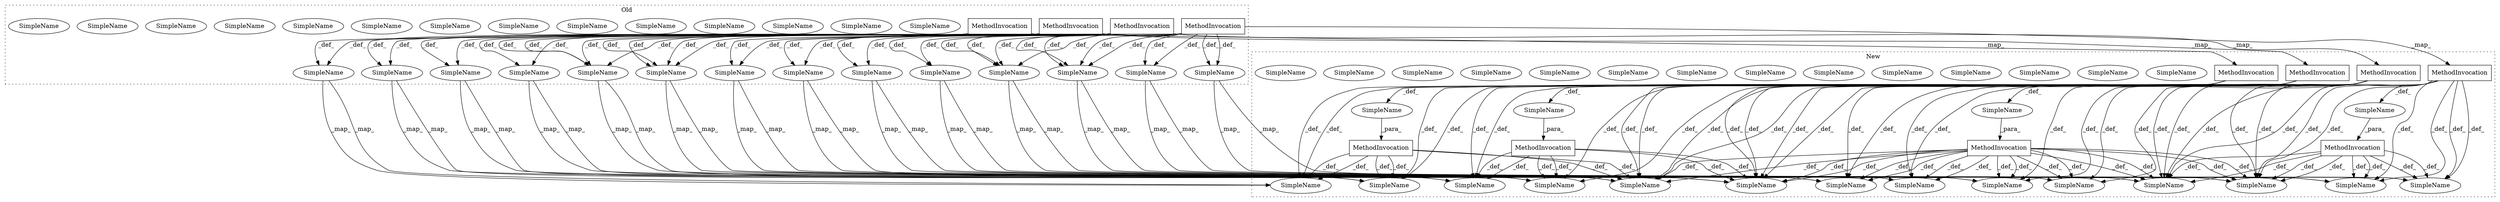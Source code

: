 digraph G {
subgraph cluster0 {
1 [label="MethodInvocation" a="32" s="13916,13959" l="16,1" shape="box"];
8 [label="MethodInvocation" a="32" s="14150,14189" l="16,1" shape="box"];
11 [label="MethodInvocation" a="32" s="14336,14379" l="16,1" shape="box"];
12 [label="MethodInvocation" a="32" s="13408,13438" l="7,1" shape="box"];
13 [label="SimpleName" a="42" s="14051" l="5" shape="ellipse"];
15 [label="SimpleName" a="42" s="14134" l="6" shape="ellipse"];
17 [label="SimpleName" a="42" s="14438" l="2" shape="ellipse"];
18 [label="SimpleName" a="42" s="14388" l="4" shape="ellipse"];
19 [label="SimpleName" a="42" s="13900" l="6" shape="ellipse"];
21 [label="SimpleName" a="42" s="14000" l="2" shape="ellipse"];
23 [label="SimpleName" a="42" s="14522" l="5" shape="ellipse"];
27 [label="SimpleName" a="42" s="14134" l="6" shape="ellipse"];
29 [label="SimpleName" a="42" s="14627" l="5" shape="ellipse"];
30 [label="SimpleName" a="42" s="14239" l="2" shape="ellipse"];
32 [label="SimpleName" a="42" s="14320" l="6" shape="ellipse"];
35 [label="SimpleName" a="42" s="13390" l="8" shape="ellipse"];
37 [label="SimpleName" a="42" s="13968" l="4" shape="ellipse"];
40 [label="SimpleName" a="42" s="14320" l="6" shape="ellipse"];
41 [label="SimpleName" a="42" s="14388" l="4" shape="ellipse"];
43 [label="SimpleName" a="42" s="13968" l="4" shape="ellipse"];
44 [label="SimpleName" a="42" s="14000" l="2" shape="ellipse"];
45 [label="SimpleName" a="42" s="14051" l="5" shape="ellipse"];
46 [label="SimpleName" a="42" s="14239" l="2" shape="ellipse"];
48 [label="SimpleName" a="42" s="13900" l="6" shape="ellipse"];
49 [label="SimpleName" a="42" s="14627" l="5" shape="ellipse"];
54 [label="SimpleName" a="42" s="14281" l="5" shape="ellipse"];
57 [label="SimpleName" a="42" s="14438" l="2" shape="ellipse"];
58 [label="SimpleName" a="42" s="14522" l="5" shape="ellipse"];
60 [label="SimpleName" a="42" s="14198" l="4" shape="ellipse"];
62 [label="SimpleName" a="42" s="14281" l="5" shape="ellipse"];
66 [label="SimpleName" a="42" s="13390" l="8" shape="ellipse"];
69 [label="SimpleName" a="42" s="14198" l="4" shape="ellipse"];
label = "Old";
style="dotted";
}
subgraph cluster1 {
2 [label="MethodInvocation" a="32" s="15036,15121" l="18,1" shape="box"];
3 [label="MethodInvocation" a="32" s="15063,15102" l="16,1" shape="box"];
4 [label="MethodInvocation" a="32" s="14765,14854" l="18,1" shape="box"];
5 [label="MethodInvocation" a="32" s="14247,14277" l="7,1" shape="box"];
6 [label="MethodInvocation" a="32" s="15259,15348" l="18,1" shape="box"];
7 [label="MethodInvocation" a="32" s="14224,14296" l="14,1" shape="box"];
9 [label="MethodInvocation" a="32" s="14792,14835" l="16,1" shape="box"];
10 [label="MethodInvocation" a="32" s="15286,15329" l="16,1" shape="box"];
14 [label="SimpleName" a="42" s="15171" l="2" shape="ellipse"];
16 [label="SimpleName" a="42" s="14758" l="6" shape="ellipse"];
20 [label="SimpleName" a="42" s="15407" l="2" shape="ellipse"];
22 [label="SimpleName" a="42" s="15252" l="6" shape="ellipse"];
24 [label="SimpleName" a="42" s="15029" l="6" shape="ellipse"];
25 [label="SimpleName" a="42" s="14895" l="2" shape="ellipse"];
26 [label="SimpleName" a="42" s="14215" l="8" shape="ellipse"];
28 [label="SimpleName" a="42" s="14895" l="2" shape="ellipse"];
31 [label="SimpleName" a="42" s="15213" l="5" shape="ellipse"];
33 [label="SimpleName" a="42" s="14215" l="8" shape="ellipse"];
34 [label="SimpleName" a="42" s="" l="" shape="ellipse"];
36 [label="SimpleName" a="42" s="15252" l="6" shape="ellipse"];
38 [label="SimpleName" a="42" s="15171" l="2" shape="ellipse"];
39 [label="SimpleName" a="42" s="15357" l="4" shape="ellipse"];
42 [label="SimpleName" a="42" s="14863" l="4" shape="ellipse"];
47 [label="SimpleName" a="42" s="15213" l="5" shape="ellipse"];
50 [label="SimpleName" a="42" s="15357" l="4" shape="ellipse"];
51 [label="SimpleName" a="42" s="15130" l="4" shape="ellipse"];
52 [label="SimpleName" a="42" s="14758" l="6" shape="ellipse"];
53 [label="SimpleName" a="42" s="15491" l="5" shape="ellipse"];
55 [label="SimpleName" a="42" s="15407" l="2" shape="ellipse"];
56 [label="SimpleName" a="42" s="15491" l="5" shape="ellipse"];
59 [label="SimpleName" a="42" s="15596" l="5" shape="ellipse"];
61 [label="SimpleName" a="42" s="" l="" shape="ellipse"];
63 [label="SimpleName" a="42" s="14946" l="5" shape="ellipse"];
64 [label="SimpleName" a="42" s="" l="" shape="ellipse"];
65 [label="SimpleName" a="42" s="14946" l="5" shape="ellipse"];
67 [label="SimpleName" a="42" s="15596" l="5" shape="ellipse"];
68 [label="SimpleName" a="42" s="" l="" shape="ellipse"];
70 [label="SimpleName" a="42" s="15029" l="6" shape="ellipse"];
71 [label="SimpleName" a="42" s="15130" l="4" shape="ellipse"];
72 [label="SimpleName" a="42" s="14863" l="4" shape="ellipse"];
label = "New";
style="dotted";
}
1 -> 44 [label="_def_"];
1 -> 45 [label="_def_"];
1 -> 19 [label="_def_"];
1 -> 19 [label="_def_"];
1 -> 44 [label="_def_"];
1 -> 45 [label="_def_"];
1 -> 9 [label="_map_"];
2 -> 38 [label="_def_"];
2 -> 70 [label="_def_"];
2 -> 38 [label="_def_"];
2 -> 31 [label="_def_"];
2 -> 31 [label="_def_"];
2 -> 70 [label="_def_"];
3 -> 31 [label="_def_"];
3 -> 31 [label="_def_"];
3 -> 38 [label="_def_"];
3 -> 38 [label="_def_"];
3 -> 70 [label="_def_"];
3 -> 70 [label="_def_"];
3 -> 64 [label="_def_"];
4 -> 25 [label="_def_"];
4 -> 65 [label="_def_"];
4 -> 25 [label="_def_"];
4 -> 52 [label="_def_"];
4 -> 52 [label="_def_"];
4 -> 65 [label="_def_"];
5 -> 50 [label="_def_"];
5 -> 31 [label="_def_"];
5 -> 65 [label="_def_"];
5 -> 59 [label="_def_"];
5 -> 51 [label="_def_"];
5 -> 31 [label="_def_"];
5 -> 53 [label="_def_"];
5 -> 26 [label="_def_"];
5 -> 51 [label="_def_"];
5 -> 59 [label="_def_"];
5 -> 72 [label="_def_"];
5 -> 61 [label="_def_"];
5 -> 72 [label="_def_"];
5 -> 50 [label="_def_"];
5 -> 65 [label="_def_"];
5 -> 26 [label="_def_"];
5 -> 53 [label="_def_"];
6 -> 22 [label="_def_"];
6 -> 53 [label="_def_"];
6 -> 55 [label="_def_"];
6 -> 55 [label="_def_"];
6 -> 22 [label="_def_"];
6 -> 59 [label="_def_"];
6 -> 53 [label="_def_"];
6 -> 59 [label="_def_"];
7 -> 53 [label="_def_"];
7 -> 72 [label="_def_"];
7 -> 26 [label="_def_"];
7 -> 59 [label="_def_"];
7 -> 65 [label="_def_"];
7 -> 26 [label="_def_"];
7 -> 50 [label="_def_"];
7 -> 51 [label="_def_"];
7 -> 59 [label="_def_"];
7 -> 51 [label="_def_"];
7 -> 31 [label="_def_"];
7 -> 72 [label="_def_"];
7 -> 65 [label="_def_"];
7 -> 31 [label="_def_"];
7 -> 50 [label="_def_"];
7 -> 53 [label="_def_"];
8 -> 15 [label="_def_"];
8 -> 54 [label="_def_"];
8 -> 30 [label="_def_"];
8 -> 54 [label="_def_"];
8 -> 3 [label="_map_"];
8 -> 30 [label="_def_"];
8 -> 15 [label="_def_"];
9 -> 52 [label="_def_"];
9 -> 52 [label="_def_"];
9 -> 25 [label="_def_"];
9 -> 65 [label="_def_"];
9 -> 25 [label="_def_"];
9 -> 34 [label="_def_"];
9 -> 65 [label="_def_"];
10 -> 55 [label="_def_"];
10 -> 59 [label="_def_"];
10 -> 68 [label="_def_"];
10 -> 22 [label="_def_"];
10 -> 53 [label="_def_"];
10 -> 59 [label="_def_"];
10 -> 22 [label="_def_"];
10 -> 53 [label="_def_"];
10 -> 55 [label="_def_"];
11 -> 57 [label="_def_"];
11 -> 58 [label="_def_"];
11 -> 58 [label="_def_"];
11 -> 40 [label="_def_"];
11 -> 40 [label="_def_"];
11 -> 29 [label="_def_"];
11 -> 10 [label="_map_"];
11 -> 29 [label="_def_"];
11 -> 57 [label="_def_"];
12 -> 5 [label="_map_"];
12 -> 60 [label="_def_"];
12 -> 58 [label="_def_"];
12 -> 35 [label="_def_"];
12 -> 37 [label="_def_"];
12 -> 58 [label="_def_"];
12 -> 60 [label="_def_"];
12 -> 54 [label="_def_"];
12 -> 45 [label="_def_"];
12 -> 29 [label="_def_"];
12 -> 18 [label="_def_"];
12 -> 37 [label="_def_"];
12 -> 29 [label="_def_"];
12 -> 18 [label="_def_"];
12 -> 35 [label="_def_"];
12 -> 54 [label="_def_"];
12 -> 45 [label="_def_"];
15 -> 70 [label="_map_"];
15 -> 70 [label="_map_"];
18 -> 50 [label="_map_"];
18 -> 50 [label="_map_"];
19 -> 52 [label="_map_"];
19 -> 52 [label="_map_"];
29 -> 59 [label="_map_"];
29 -> 59 [label="_map_"];
30 -> 38 [label="_map_"];
30 -> 38 [label="_map_"];
34 -> 4 [label="_para_"];
35 -> 26 [label="_map_"];
35 -> 26 [label="_map_"];
37 -> 72 [label="_map_"];
37 -> 72 [label="_map_"];
40 -> 22 [label="_map_"];
40 -> 22 [label="_map_"];
44 -> 25 [label="_map_"];
44 -> 25 [label="_map_"];
45 -> 65 [label="_map_"];
45 -> 65 [label="_map_"];
54 -> 31 [label="_map_"];
54 -> 31 [label="_map_"];
57 -> 55 [label="_map_"];
57 -> 55 [label="_map_"];
58 -> 53 [label="_map_"];
58 -> 53 [label="_map_"];
60 -> 51 [label="_map_"];
60 -> 51 [label="_map_"];
61 -> 7 [label="_para_"];
64 -> 2 [label="_para_"];
68 -> 6 [label="_para_"];
}